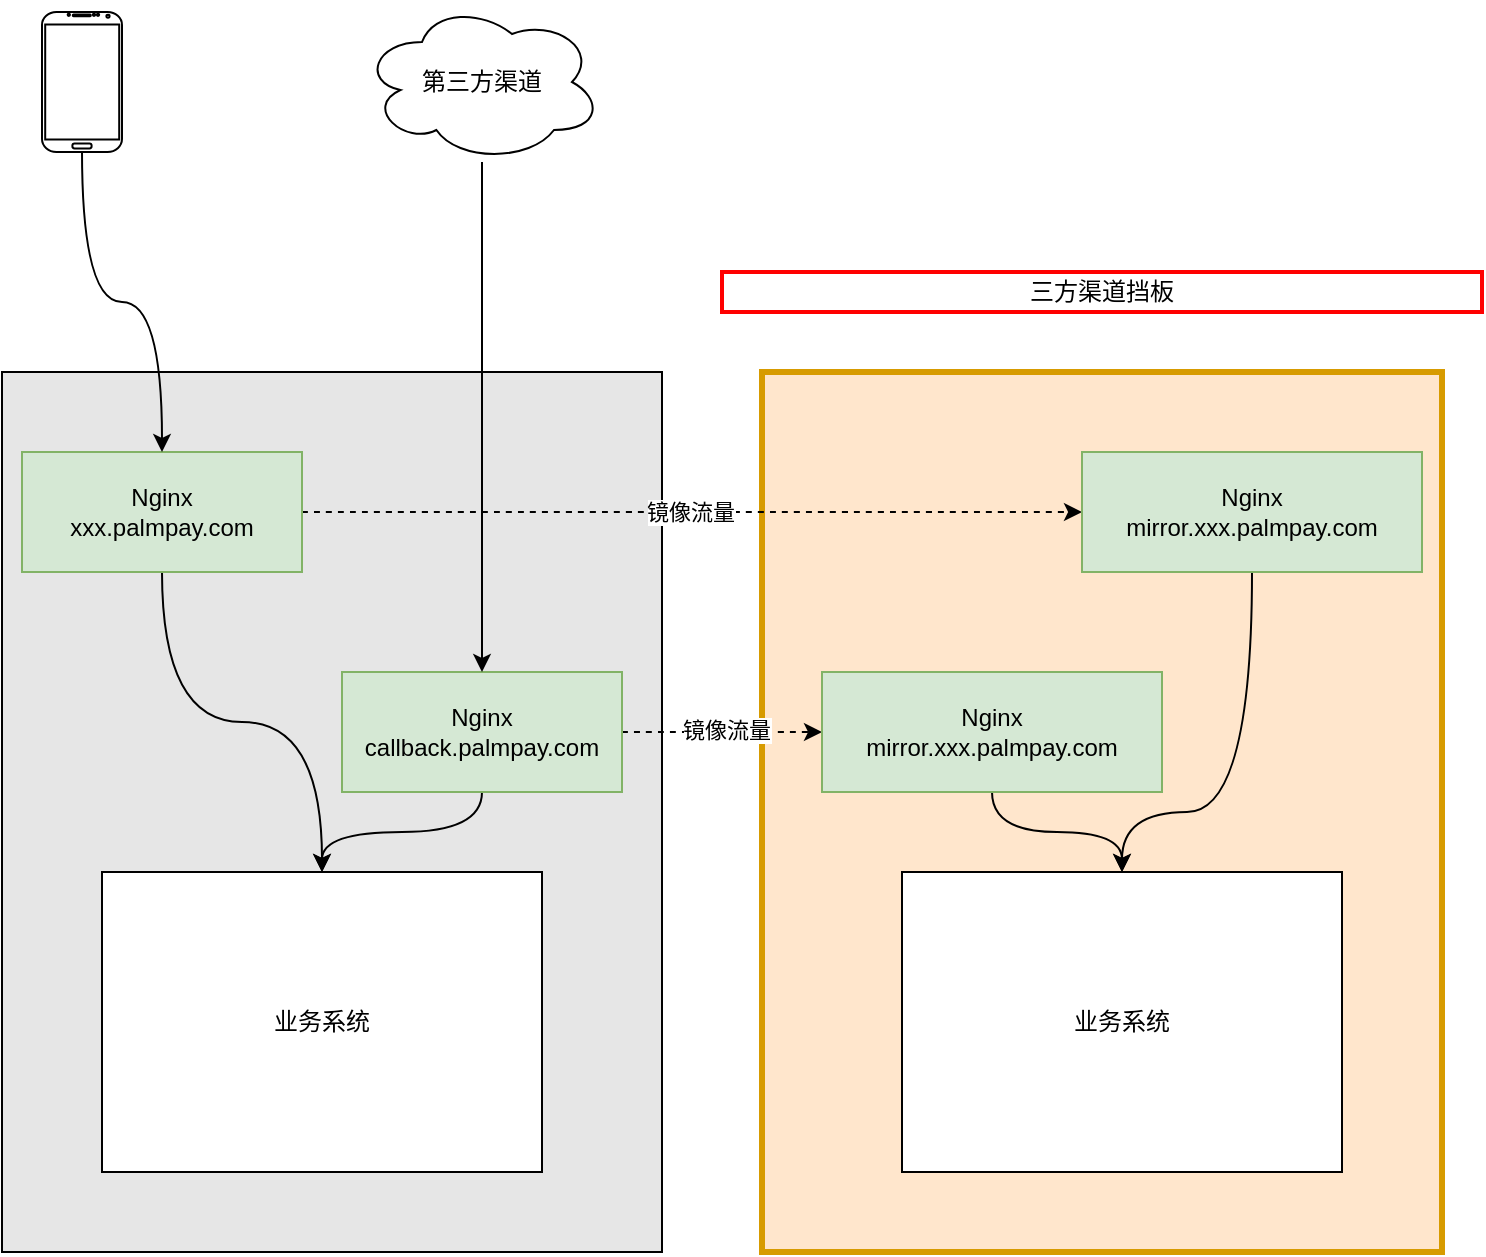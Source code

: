 <mxfile version="20.4.0" type="github">
  <diagram id="OdbRNoy3vFBOWcBV_3Qq" name="第 1 页">
    <mxGraphModel dx="1298" dy="834" grid="1" gridSize="10" guides="1" tooltips="1" connect="1" arrows="1" fold="1" page="1" pageScale="1" pageWidth="827" pageHeight="1169" math="0" shadow="0">
      <root>
        <mxCell id="0" />
        <mxCell id="1" parent="0" />
        <mxCell id="q8unGH8EVhy42DJwBZNV-2" value="" style="verticalLabelPosition=bottom;verticalAlign=top;html=1;shadow=0;dashed=0;strokeWidth=1;shape=mxgraph.android.phone2;strokeColor=#000000;" vertex="1" parent="1">
          <mxGeometry x="60" y="70" width="40" height="70" as="geometry" />
        </mxCell>
        <mxCell id="q8unGH8EVhy42DJwBZNV-4" value="" style="rounded=0;whiteSpace=wrap;html=1;fillColor=#E6E6E6;" vertex="1" parent="1">
          <mxGeometry x="40" y="250" width="330" height="440" as="geometry" />
        </mxCell>
        <mxCell id="q8unGH8EVhy42DJwBZNV-5" value="" style="rounded=0;whiteSpace=wrap;html=1;fillColor=#ffe6cc;strokeColor=#d79b00;strokeWidth=3;" vertex="1" parent="1">
          <mxGeometry x="420" y="250" width="340" height="440" as="geometry" />
        </mxCell>
        <mxCell id="q8unGH8EVhy42DJwBZNV-9" style="edgeStyle=orthogonalEdgeStyle;curved=1;rounded=0;orthogonalLoop=1;jettySize=auto;html=1;dashed=1;" edge="1" parent="1" source="q8unGH8EVhy42DJwBZNV-6" target="q8unGH8EVhy42DJwBZNV-8">
          <mxGeometry relative="1" as="geometry" />
        </mxCell>
        <mxCell id="q8unGH8EVhy42DJwBZNV-10" value="镜像流量" style="edgeLabel;html=1;align=center;verticalAlign=middle;resizable=0;points=[];" vertex="1" connectable="0" parent="q8unGH8EVhy42DJwBZNV-9">
          <mxGeometry x="-0.104" y="3" relative="1" as="geometry">
            <mxPoint x="19" y="3" as="offset" />
          </mxGeometry>
        </mxCell>
        <mxCell id="q8unGH8EVhy42DJwBZNV-17" style="edgeStyle=orthogonalEdgeStyle;curved=1;rounded=0;orthogonalLoop=1;jettySize=auto;html=1;entryX=0.5;entryY=0;entryDx=0;entryDy=0;" edge="1" parent="1" source="q8unGH8EVhy42DJwBZNV-6" target="q8unGH8EVhy42DJwBZNV-15">
          <mxGeometry relative="1" as="geometry" />
        </mxCell>
        <mxCell id="q8unGH8EVhy42DJwBZNV-6" value="Nginx&lt;br&gt;xxx.palmpay.com" style="rounded=0;whiteSpace=wrap;html=1;strokeColor=#82b366;fillColor=#d5e8d4;" vertex="1" parent="1">
          <mxGeometry x="50" y="290" width="140" height="60" as="geometry" />
        </mxCell>
        <mxCell id="q8unGH8EVhy42DJwBZNV-7" style="edgeStyle=orthogonalEdgeStyle;rounded=0;orthogonalLoop=1;jettySize=auto;html=1;entryX=0.5;entryY=0;entryDx=0;entryDy=0;curved=1;exitX=0.5;exitY=0.993;exitDx=0;exitDy=0;exitPerimeter=0;" edge="1" parent="1" source="q8unGH8EVhy42DJwBZNV-2" target="q8unGH8EVhy42DJwBZNV-6">
          <mxGeometry relative="1" as="geometry" />
        </mxCell>
        <mxCell id="q8unGH8EVhy42DJwBZNV-21" style="edgeStyle=orthogonalEdgeStyle;curved=1;rounded=0;orthogonalLoop=1;jettySize=auto;html=1;entryX=0.5;entryY=0;entryDx=0;entryDy=0;" edge="1" parent="1" source="q8unGH8EVhy42DJwBZNV-8" target="q8unGH8EVhy42DJwBZNV-16">
          <mxGeometry relative="1" as="geometry">
            <Array as="points">
              <mxPoint x="665" y="470" />
              <mxPoint x="600" y="470" />
            </Array>
          </mxGeometry>
        </mxCell>
        <mxCell id="q8unGH8EVhy42DJwBZNV-8" value="Nginx&lt;br&gt;mirror.xxx.palmpay.com" style="rounded=0;whiteSpace=wrap;html=1;strokeColor=#82b366;fillColor=#d5e8d4;" vertex="1" parent="1">
          <mxGeometry x="580" y="290" width="170" height="60" as="geometry" />
        </mxCell>
        <mxCell id="q8unGH8EVhy42DJwBZNV-13" style="edgeStyle=orthogonalEdgeStyle;curved=1;rounded=0;orthogonalLoop=1;jettySize=auto;html=1;entryX=0;entryY=0.5;entryDx=0;entryDy=0;dashed=1;" edge="1" parent="1" source="q8unGH8EVhy42DJwBZNV-11" target="q8unGH8EVhy42DJwBZNV-12">
          <mxGeometry relative="1" as="geometry" />
        </mxCell>
        <mxCell id="q8unGH8EVhy42DJwBZNV-14" value="镜像流量" style="edgeLabel;html=1;align=center;verticalAlign=middle;resizable=0;points=[];" vertex="1" connectable="0" parent="q8unGH8EVhy42DJwBZNV-13">
          <mxGeometry x="0.029" y="2" relative="1" as="geometry">
            <mxPoint y="1" as="offset" />
          </mxGeometry>
        </mxCell>
        <mxCell id="q8unGH8EVhy42DJwBZNV-18" style="edgeStyle=orthogonalEdgeStyle;curved=1;rounded=0;orthogonalLoop=1;jettySize=auto;html=1;entryX=0.5;entryY=0;entryDx=0;entryDy=0;" edge="1" parent="1" source="q8unGH8EVhy42DJwBZNV-11" target="q8unGH8EVhy42DJwBZNV-15">
          <mxGeometry relative="1" as="geometry" />
        </mxCell>
        <mxCell id="q8unGH8EVhy42DJwBZNV-11" value="Nginx&lt;br&gt;callback.palmpay.com" style="rounded=0;whiteSpace=wrap;html=1;strokeColor=#82b366;fillColor=#d5e8d4;" vertex="1" parent="1">
          <mxGeometry x="210" y="400" width="140" height="60" as="geometry" />
        </mxCell>
        <mxCell id="q8unGH8EVhy42DJwBZNV-22" style="edgeStyle=orthogonalEdgeStyle;curved=1;rounded=0;orthogonalLoop=1;jettySize=auto;html=1;entryX=0.5;entryY=0;entryDx=0;entryDy=0;" edge="1" parent="1" source="q8unGH8EVhy42DJwBZNV-12" target="q8unGH8EVhy42DJwBZNV-16">
          <mxGeometry relative="1" as="geometry" />
        </mxCell>
        <mxCell id="q8unGH8EVhy42DJwBZNV-12" value="Nginx&lt;br&gt;mirror.xxx.palmpay.com" style="rounded=0;whiteSpace=wrap;html=1;strokeColor=#82b366;fillColor=#d5e8d4;" vertex="1" parent="1">
          <mxGeometry x="450" y="400" width="170" height="60" as="geometry" />
        </mxCell>
        <mxCell id="q8unGH8EVhy42DJwBZNV-15" value="业务系统" style="rounded=0;whiteSpace=wrap;html=1;strokeColor=#000000;fillColor=#FFFFFF;" vertex="1" parent="1">
          <mxGeometry x="90" y="500" width="220" height="150" as="geometry" />
        </mxCell>
        <mxCell id="q8unGH8EVhy42DJwBZNV-16" value="业务系统" style="rounded=0;whiteSpace=wrap;html=1;strokeColor=#000000;fillColor=#FFFFFF;" vertex="1" parent="1">
          <mxGeometry x="490" y="500" width="220" height="150" as="geometry" />
        </mxCell>
        <mxCell id="q8unGH8EVhy42DJwBZNV-20" style="edgeStyle=orthogonalEdgeStyle;curved=1;rounded=0;orthogonalLoop=1;jettySize=auto;html=1;entryX=0.5;entryY=0;entryDx=0;entryDy=0;" edge="1" parent="1" source="q8unGH8EVhy42DJwBZNV-19" target="q8unGH8EVhy42DJwBZNV-11">
          <mxGeometry relative="1" as="geometry" />
        </mxCell>
        <mxCell id="q8unGH8EVhy42DJwBZNV-19" value="第三方渠道" style="ellipse;shape=cloud;whiteSpace=wrap;html=1;strokeColor=#000000;fillColor=#FFFFFF;" vertex="1" parent="1">
          <mxGeometry x="220" y="65" width="120" height="80" as="geometry" />
        </mxCell>
        <mxCell id="q8unGH8EVhy42DJwBZNV-23" value="三方渠道挡板" style="rounded=0;whiteSpace=wrap;html=1;strokeColor=#FF0000;strokeWidth=2;fillColor=#FFFFFF;" vertex="1" parent="1">
          <mxGeometry x="400" y="200" width="380" height="20" as="geometry" />
        </mxCell>
      </root>
    </mxGraphModel>
  </diagram>
</mxfile>
